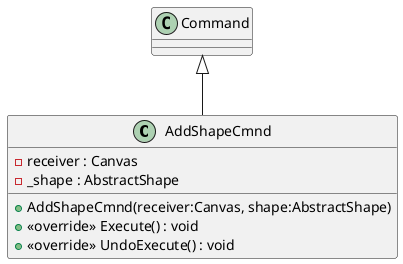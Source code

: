 @startuml
class AddShapeCmnd {
    - receiver : Canvas
    - _shape : AbstractShape
    + AddShapeCmnd(receiver:Canvas, shape:AbstractShape)
    + <<override>> Execute() : void
    + <<override>> UndoExecute() : void
}
Command <|-- AddShapeCmnd
@enduml
